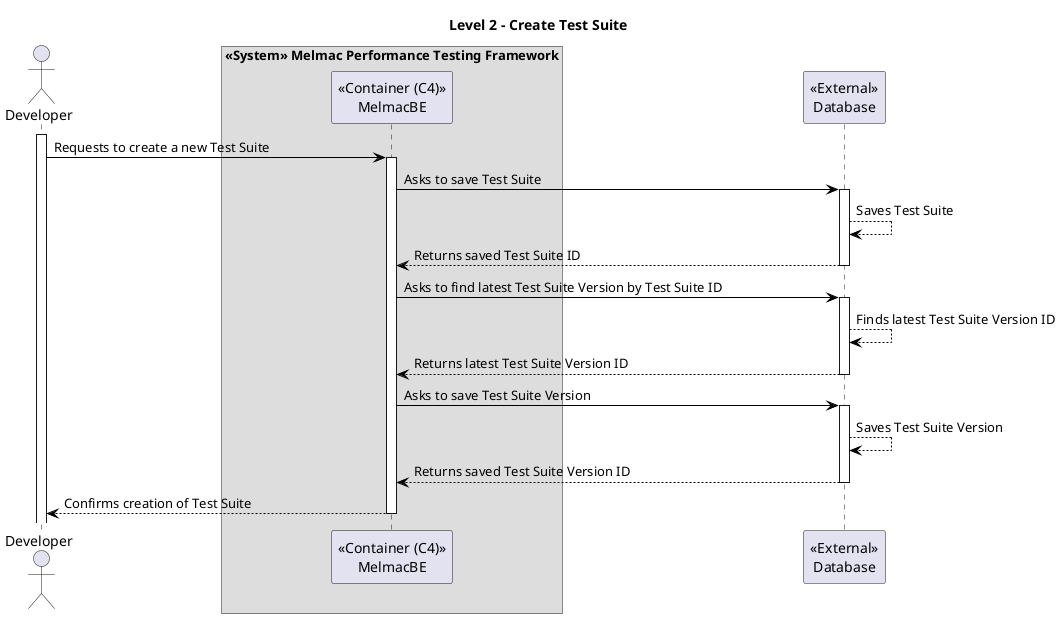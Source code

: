 @startuml L2-PV-UC01

title Level 2 - Create Test Suite

hide empty members

skinparam class {
    BackgroundColor<<valueObject>> #D6EAF8
    BackgroundColor<<root>> #FDEBD0
    BackgroundColor<<service>> #D1F2EB
    BackgroundColor #FEF9E7
    ArrowColor Black
}

skinparam package {
    BackgroundColor #EBF5FB
}

actor Developer as D

box "<<System>> Melmac Performance Testing Framework" 
    participant "<<Container (C4)>>\nMelmacBE" as BE
end box 
participant "<<External>>\nDatabase" as DB

activate D
D -> BE: Requests to create a new Test Suite
activate BE
BE -> DB: Asks to save Test Suite
activate DB
DB --> DB: Saves Test Suite
DB --> BE: Returns saved Test Suite ID
deactivate DB
BE -> DB: Asks to find latest Test Suite Version by Test Suite ID
activate DB
DB --> DB: Finds latest Test Suite Version ID
DB --> BE: Returns latest Test Suite Version ID
deactivate DB
BE -> DB: Asks to save Test Suite Version
activate DB
DB --> DB: Saves Test Suite Version
DB --> BE: Returns saved Test Suite Version ID
deactivate DB
BE --> D: Confirms creation of Test Suite
deactivate BE

@enduml
